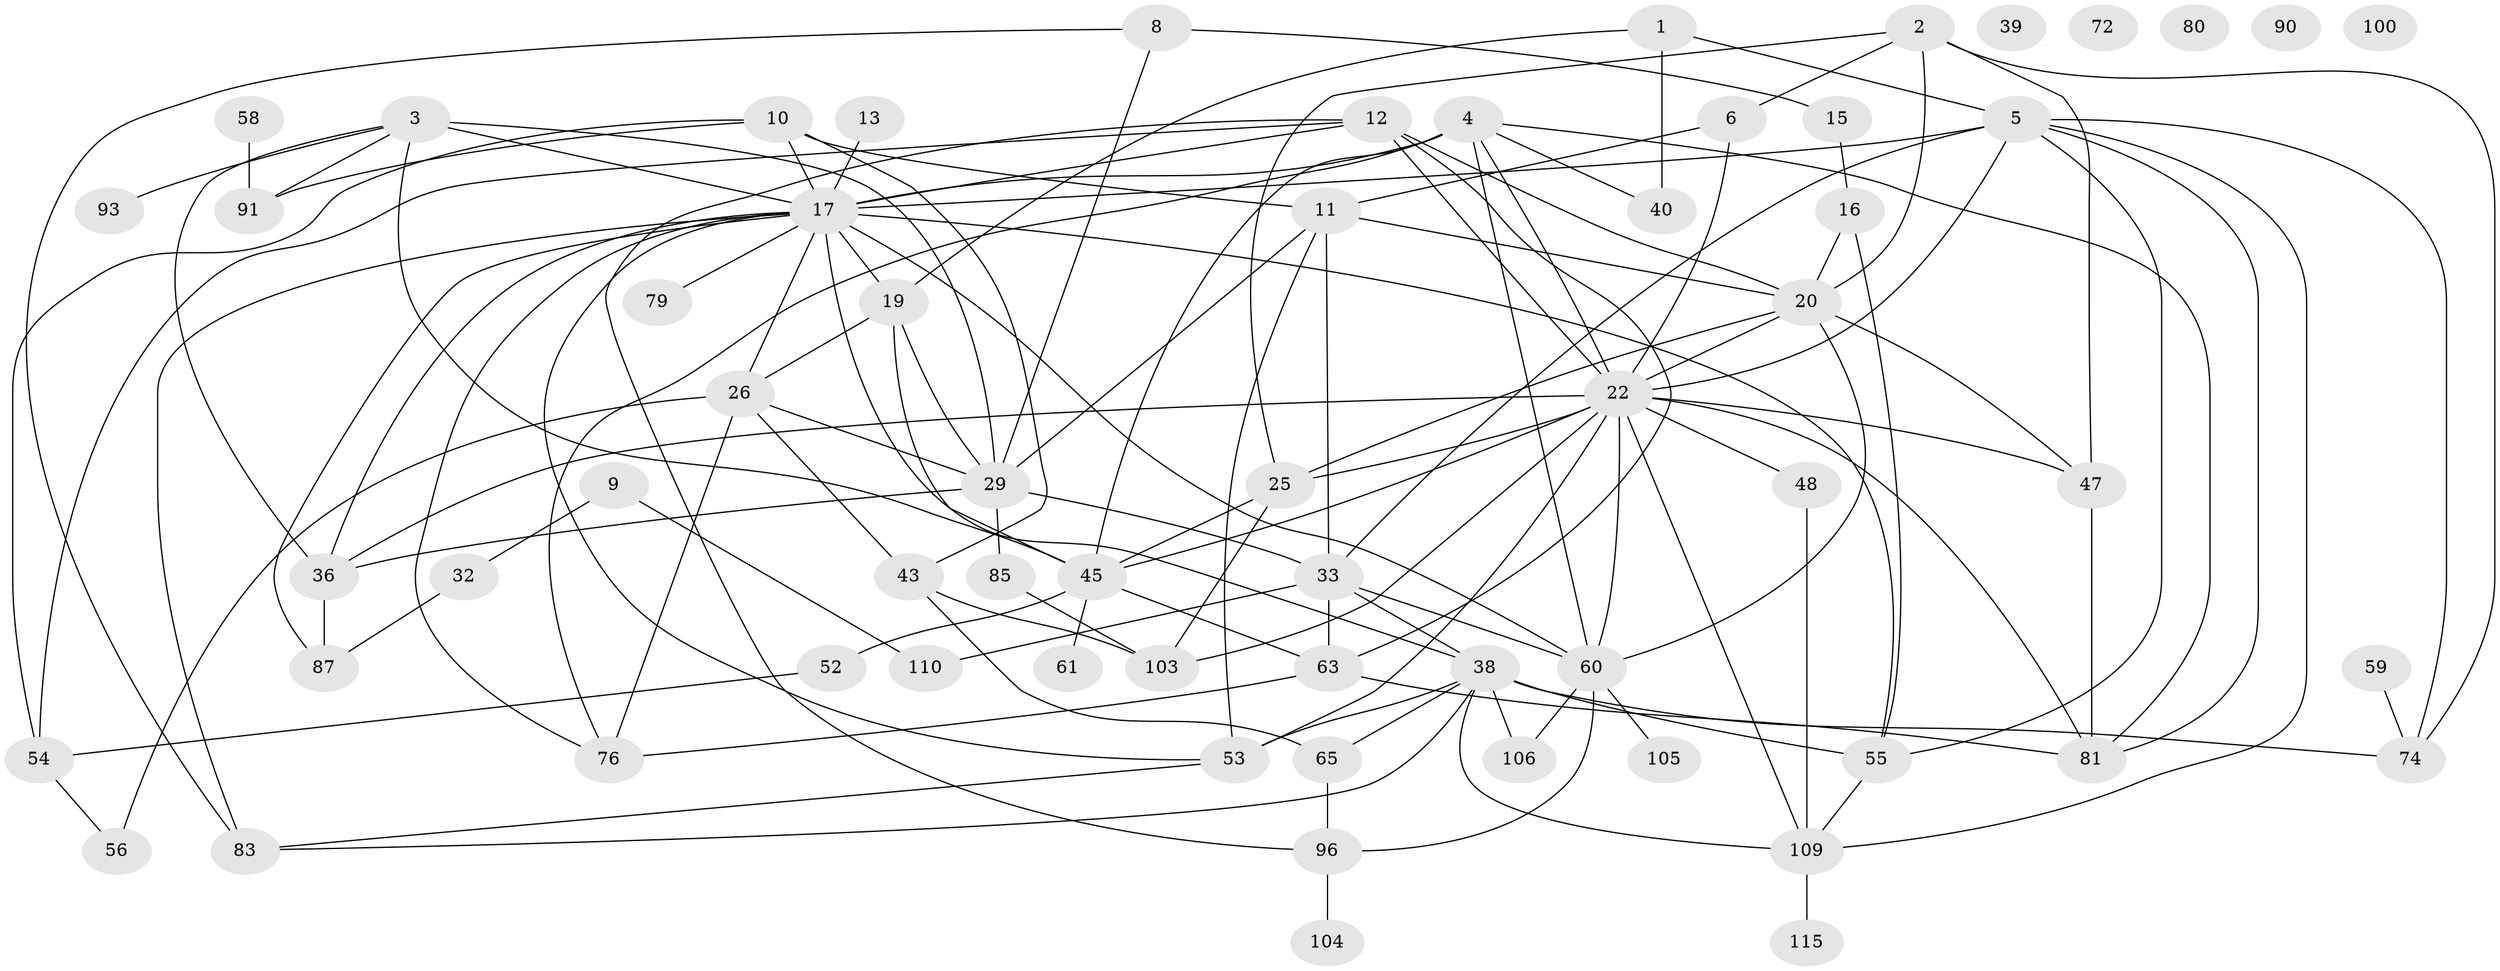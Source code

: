 // original degree distribution, {2: 0.2755905511811024, 4: 0.1889763779527559, 3: 0.18110236220472442, 5: 0.11023622047244094, 7: 0.03937007874015748, 1: 0.11023622047244094, 6: 0.05511811023622047, 0: 0.03937007874015748}
// Generated by graph-tools (version 1.1) at 2025/13/03/09/25 04:13:03]
// undirected, 63 vertices, 126 edges
graph export_dot {
graph [start="1"]
  node [color=gray90,style=filled];
  1 [super="+7"];
  2 [super="+77+49"];
  3 [super="+127+37"];
  4 [super="+62"];
  5 [super="+18"];
  6 [super="+14"];
  8;
  9;
  10;
  11 [super="+117+31"];
  12 [super="+50+42+27+122+113"];
  13 [super="+41"];
  15 [super="+30"];
  16 [super="+119"];
  17 [super="+34+28+94"];
  19 [super="+125+78"];
  20 [super="+35"];
  22 [super="+51+23"];
  25 [super="+70"];
  26 [super="+64+57"];
  29 [super="+44"];
  32;
  33 [super="+73"];
  36;
  38 [super="+46"];
  39;
  40 [super="+112"];
  43;
  45 [super="+92+118"];
  47 [super="+67"];
  48;
  52;
  53 [super="+99+116"];
  54 [super="+71"];
  55;
  56 [super="+88"];
  58;
  59;
  60 [super="+66+97"];
  61;
  63 [super="+111"];
  65 [super="+69+75"];
  72;
  74;
  76 [super="+108+120"];
  79;
  80;
  81;
  83;
  85;
  87;
  90;
  91;
  93 [super="+98"];
  96;
  100;
  103;
  104;
  105;
  106;
  109;
  110;
  115;
  1 -- 40;
  1 -- 19;
  1 -- 5;
  2 -- 74;
  2 -- 25;
  2 -- 20;
  2 -- 47;
  2 -- 6;
  3 -- 91;
  3 -- 93;
  3 -- 36;
  3 -- 29 [weight=2];
  3 -- 45;
  3 -- 17;
  4 -- 76;
  4 -- 17;
  4 -- 81;
  4 -- 40;
  4 -- 60;
  4 -- 45;
  4 -- 22;
  5 -- 33;
  5 -- 74;
  5 -- 109;
  5 -- 17 [weight=2];
  5 -- 81;
  5 -- 55;
  5 -- 22;
  6 -- 11;
  6 -- 22;
  8 -- 83;
  8 -- 15;
  8 -- 29;
  9 -- 32;
  9 -- 110;
  10 -- 43;
  10 -- 91;
  10 -- 11;
  10 -- 54;
  10 -- 17;
  11 -- 20;
  11 -- 53;
  11 -- 29;
  11 -- 33;
  12 -- 54;
  12 -- 20 [weight=2];
  12 -- 96;
  12 -- 17 [weight=2];
  12 -- 63;
  12 -- 22 [weight=2];
  13 -- 17;
  15 -- 16;
  16 -- 55;
  16 -- 20;
  17 -- 83;
  17 -- 26;
  17 -- 87;
  17 -- 38;
  17 -- 76;
  17 -- 19;
  17 -- 53;
  17 -- 55;
  17 -- 60;
  17 -- 36;
  17 -- 79;
  19 -- 29;
  19 -- 45;
  19 -- 26;
  20 -- 22;
  20 -- 47;
  20 -- 25;
  20 -- 60;
  22 -- 36;
  22 -- 45;
  22 -- 109;
  22 -- 48;
  22 -- 81;
  22 -- 53;
  22 -- 25;
  22 -- 103;
  22 -- 60 [weight=2];
  22 -- 47;
  25 -- 103;
  25 -- 45;
  26 -- 43;
  26 -- 56;
  26 -- 76;
  26 -- 29;
  29 -- 36;
  29 -- 85;
  29 -- 33;
  32 -- 87;
  33 -- 38;
  33 -- 60 [weight=2];
  33 -- 110;
  33 -- 63;
  36 -- 87;
  38 -- 106;
  38 -- 65;
  38 -- 83;
  38 -- 55;
  38 -- 74;
  38 -- 109;
  38 -- 53;
  43 -- 103;
  43 -- 65;
  45 -- 61;
  45 -- 63;
  45 -- 52;
  47 -- 81;
  48 -- 109;
  52 -- 54;
  53 -- 83;
  54 -- 56;
  55 -- 109;
  58 -- 91;
  59 -- 74;
  60 -- 106;
  60 -- 96;
  60 -- 105;
  63 -- 81;
  63 -- 76;
  65 -- 96 [weight=2];
  85 -- 103;
  96 -- 104;
  109 -- 115;
}
